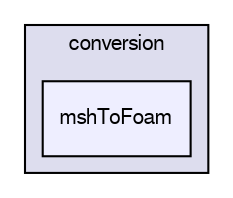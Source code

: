 digraph "applications/utilities/mesh/conversion/mshToFoam" {
  bgcolor=transparent;
  compound=true
  node [ fontsize="10", fontname="FreeSans"];
  edge [ labelfontsize="10", labelfontname="FreeSans"];
  subgraph clusterdir_5148cfe1bce83bc5fdc09a52963260a1 {
    graph [ bgcolor="#ddddee", pencolor="black", label="conversion" fontname="FreeSans", fontsize="10", URL="dir_5148cfe1bce83bc5fdc09a52963260a1.html"]
  dir_a46e8d2206e3be6c7b78fdb765edd2c0 [shape=box, label="mshToFoam", style="filled", fillcolor="#eeeeff", pencolor="black", URL="dir_a46e8d2206e3be6c7b78fdb765edd2c0.html"];
  }
}
